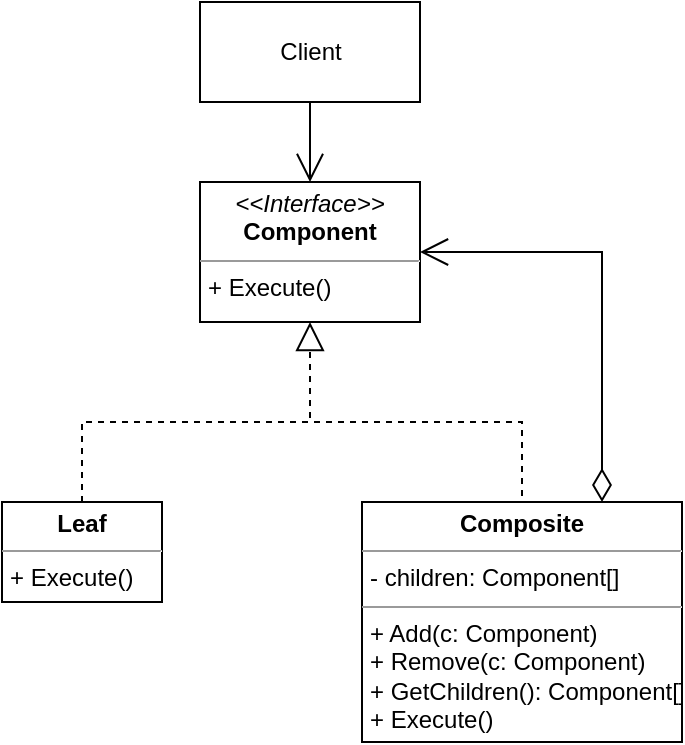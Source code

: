 <mxfile version="20.8.11" type="device"><diagram name="Page-1" id="9lMe0tshOxMa818qDihD"><mxGraphModel dx="1185" dy="648" grid="1" gridSize="10" guides="1" tooltips="1" connect="1" arrows="1" fold="1" page="1" pageScale="1" pageWidth="827" pageHeight="1169" math="0" shadow="0"><root><mxCell id="0"/><mxCell id="1" parent="0"/><mxCell id="N4r-BTM4Jngk6sxhXHE8-1" value="Client" style="html=1;" vertex="1" parent="1"><mxGeometry x="359" y="110" width="110" height="50" as="geometry"/></mxCell><mxCell id="N4r-BTM4Jngk6sxhXHE8-2" value="&lt;p style=&quot;margin:0px;margin-top:4px;text-align:center;&quot;&gt;&lt;i&gt;&amp;lt;&amp;lt;Interface&amp;gt;&amp;gt;&lt;/i&gt;&lt;br&gt;&lt;b&gt;Component&lt;/b&gt;&lt;/p&gt;&lt;hr size=&quot;1&quot;&gt;&lt;p style=&quot;margin:0px;margin-left:4px;&quot;&gt;&lt;/p&gt;&lt;p style=&quot;margin:0px;margin-left:4px;&quot;&gt;+ Execute()&lt;/p&gt;" style="verticalAlign=top;align=left;overflow=fill;fontSize=12;fontFamily=Helvetica;html=1;" vertex="1" parent="1"><mxGeometry x="359" y="200" width="110" height="70" as="geometry"/></mxCell><mxCell id="N4r-BTM4Jngk6sxhXHE8-3" value="&lt;p style=&quot;margin:0px;margin-top:4px;text-align:center;&quot;&gt;&lt;b&gt;Leaf&lt;/b&gt;&lt;/p&gt;&lt;hr size=&quot;1&quot;&gt;&lt;p style=&quot;margin:0px;margin-left:4px;&quot;&gt;&lt;/p&gt;&lt;p style=&quot;margin:0px;margin-left:4px;&quot;&gt;+ Execute()&lt;/p&gt;" style="verticalAlign=top;align=left;overflow=fill;fontSize=12;fontFamily=Helvetica;html=1;" vertex="1" parent="1"><mxGeometry x="260" y="360" width="80" height="50" as="geometry"/></mxCell><mxCell id="N4r-BTM4Jngk6sxhXHE8-4" value="&lt;p style=&quot;margin:0px;margin-top:4px;text-align:center;&quot;&gt;&lt;b&gt;Composite&lt;/b&gt;&lt;/p&gt;&lt;hr size=&quot;1&quot;&gt;&lt;p style=&quot;margin:0px;margin-left:4px;&quot;&gt;- children: Component[]&lt;/p&gt;&lt;hr size=&quot;1&quot;&gt;&lt;p style=&quot;margin:0px;margin-left:4px;&quot;&gt;+ Add(c: Component)&lt;/p&gt;&lt;p style=&quot;margin:0px;margin-left:4px;&quot;&gt;+ Remove(c: Component)&lt;/p&gt;&lt;p style=&quot;margin:0px;margin-left:4px;&quot;&gt;+ GetChildren(): Component[]&lt;/p&gt;&lt;p style=&quot;margin:0px;margin-left:4px;&quot;&gt;+ Execute()&lt;/p&gt;" style="verticalAlign=top;align=left;overflow=fill;fontSize=12;fontFamily=Helvetica;html=1;" vertex="1" parent="1"><mxGeometry x="440" y="360" width="160" height="120" as="geometry"/></mxCell><mxCell id="N4r-BTM4Jngk6sxhXHE8-5" value="" style="endArrow=block;dashed=1;endFill=0;endSize=12;html=1;rounded=0;entryX=0.5;entryY=1;entryDx=0;entryDy=0;exitX=0.5;exitY=0;exitDx=0;exitDy=0;" edge="1" parent="1" source="N4r-BTM4Jngk6sxhXHE8-3" target="N4r-BTM4Jngk6sxhXHE8-2"><mxGeometry width="160" relative="1" as="geometry"><mxPoint x="290" y="320" as="sourcePoint"/><mxPoint x="450" y="320" as="targetPoint"/><Array as="points"><mxPoint x="300" y="320"/><mxPoint x="414" y="320"/></Array></mxGeometry></mxCell><mxCell id="N4r-BTM4Jngk6sxhXHE8-6" value="" style="endArrow=none;dashed=1;html=1;rounded=0;entryX=0.5;entryY=0;entryDx=0;entryDy=0;" edge="1" parent="1" target="N4r-BTM4Jngk6sxhXHE8-4"><mxGeometry width="50" height="50" relative="1" as="geometry"><mxPoint x="410" y="320" as="sourcePoint"/><mxPoint x="390" y="300" as="targetPoint"/><Array as="points"><mxPoint x="520" y="320"/></Array></mxGeometry></mxCell><mxCell id="N4r-BTM4Jngk6sxhXHE8-7" value="" style="endArrow=open;html=1;endSize=12;startArrow=diamondThin;startSize=14;startFill=0;edgeStyle=orthogonalEdgeStyle;align=left;verticalAlign=bottom;rounded=0;exitX=0.75;exitY=0;exitDx=0;exitDy=0;entryX=1;entryY=0.5;entryDx=0;entryDy=0;" edge="1" parent="1" source="N4r-BTM4Jngk6sxhXHE8-4" target="N4r-BTM4Jngk6sxhXHE8-2"><mxGeometry x="-1" y="3" relative="1" as="geometry"><mxPoint x="290" y="320" as="sourcePoint"/><mxPoint x="450" y="320" as="targetPoint"/></mxGeometry></mxCell><mxCell id="N4r-BTM4Jngk6sxhXHE8-8" value="" style="endArrow=open;endFill=1;endSize=12;html=1;rounded=0;entryX=0.5;entryY=0;entryDx=0;entryDy=0;" edge="1" parent="1" source="N4r-BTM4Jngk6sxhXHE8-1" target="N4r-BTM4Jngk6sxhXHE8-2"><mxGeometry width="160" relative="1" as="geometry"><mxPoint x="290" y="320" as="sourcePoint"/><mxPoint x="450" y="320" as="targetPoint"/></mxGeometry></mxCell></root></mxGraphModel></diagram></mxfile>